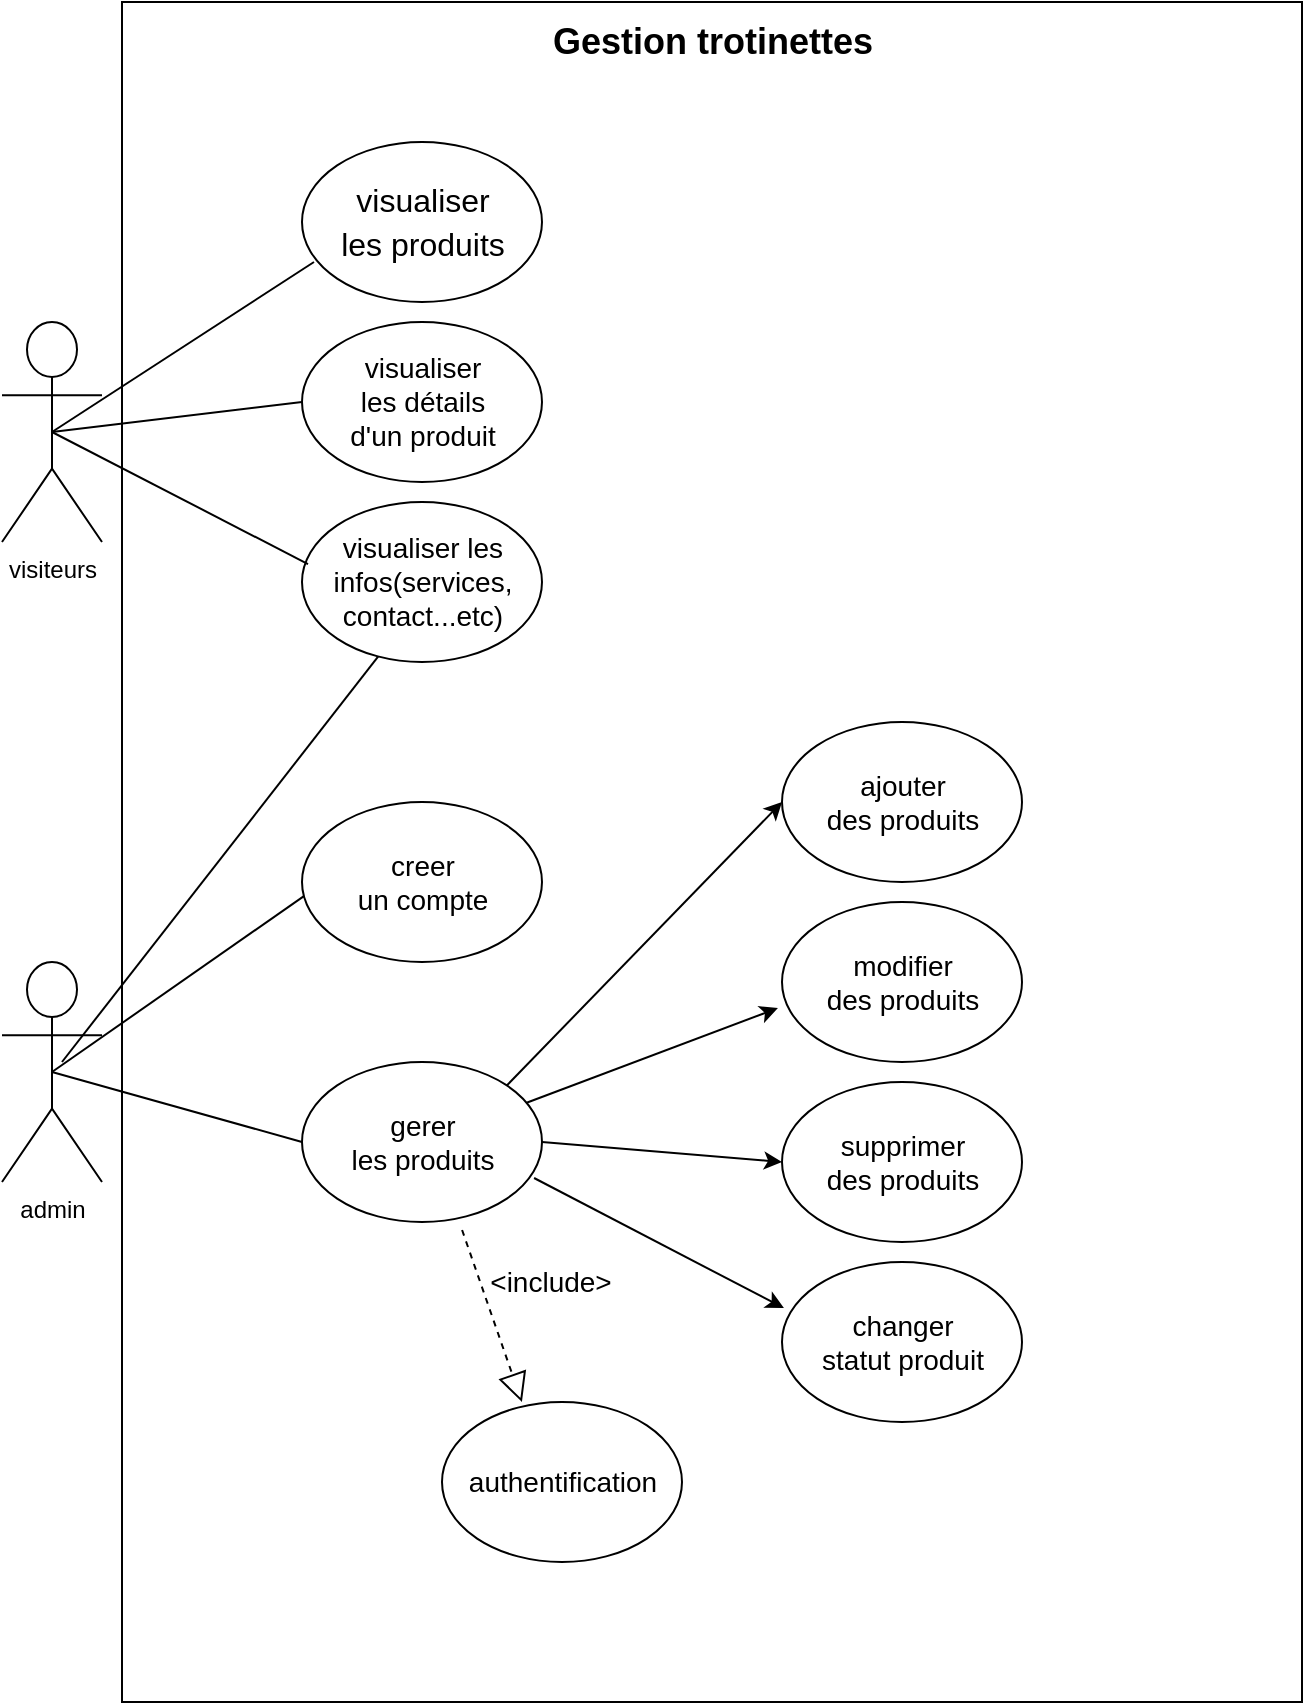 <mxfile version="18.1.2" type="device"><diagram id="MbTlqnEvfuDkFcKtwJdY" name="Page-1"><mxGraphModel dx="782" dy="436" grid="1" gridSize="10" guides="1" tooltips="1" connect="1" arrows="1" fold="1" page="1" pageScale="1" pageWidth="827" pageHeight="1169" math="0" shadow="0"><root><mxCell id="0"/><mxCell id="1" parent="0"/><mxCell id="7tACp_zqDLLzxGkUenzc-1" value="visiteurs" style="shape=umlActor;verticalLabelPosition=bottom;verticalAlign=top;html=1;" parent="1" vertex="1"><mxGeometry x="20" y="240" width="50" height="110" as="geometry"/></mxCell><mxCell id="7tACp_zqDLLzxGkUenzc-3" value="" style="rounded=0;whiteSpace=wrap;html=1;direction=south;" parent="1" vertex="1"><mxGeometry x="80" y="80" width="590" height="850" as="geometry"/></mxCell><mxCell id="7tACp_zqDLLzxGkUenzc-4" value="&lt;b&gt;&lt;font style=&quot;font-size: 18px;&quot;&gt;Gestion trotinettes&lt;/font&gt;&lt;/b&gt;" style="text;html=1;resizable=0;autosize=1;align=center;verticalAlign=middle;points=[];fillColor=none;strokeColor=none;rounded=0;" parent="1" vertex="1"><mxGeometry x="295" y="90" width="160" height="20" as="geometry"/></mxCell><mxCell id="7tACp_zqDLLzxGkUenzc-5" value="" style="ellipse;whiteSpace=wrap;html=1;fontSize=18;" parent="1" vertex="1"><mxGeometry x="170" y="150" width="120" height="80" as="geometry"/></mxCell><mxCell id="7tACp_zqDLLzxGkUenzc-6" value="" style="ellipse;whiteSpace=wrap;html=1;fontSize=18;" parent="1" vertex="1"><mxGeometry x="170" y="240" width="120" height="80" as="geometry"/></mxCell><mxCell id="7tACp_zqDLLzxGkUenzc-8" value="" style="ellipse;whiteSpace=wrap;html=1;fontSize=18;" parent="1" vertex="1"><mxGeometry x="170" y="480" width="120" height="80" as="geometry"/></mxCell><mxCell id="7tACp_zqDLLzxGkUenzc-10" value="" style="ellipse;whiteSpace=wrap;html=1;fontSize=18;" parent="1" vertex="1"><mxGeometry x="170" y="330" width="120" height="80" as="geometry"/></mxCell><mxCell id="7tACp_zqDLLzxGkUenzc-11" value="" style="ellipse;whiteSpace=wrap;html=1;fontSize=18;" parent="1" vertex="1"><mxGeometry x="410" y="440" width="120" height="80" as="geometry"/></mxCell><mxCell id="7tACp_zqDLLzxGkUenzc-12" value="" style="ellipse;whiteSpace=wrap;html=1;fontSize=18;" parent="1" vertex="1"><mxGeometry x="410" y="530" width="120" height="80" as="geometry"/></mxCell><mxCell id="7tACp_zqDLLzxGkUenzc-13" value="" style="ellipse;whiteSpace=wrap;html=1;fontSize=18;" parent="1" vertex="1"><mxGeometry x="410" y="710" width="120" height="80" as="geometry"/></mxCell><mxCell id="7tACp_zqDLLzxGkUenzc-14" value="" style="ellipse;whiteSpace=wrap;html=1;fontSize=18;" parent="1" vertex="1"><mxGeometry x="410" y="620" width="120" height="80" as="geometry"/></mxCell><mxCell id="7tACp_zqDLLzxGkUenzc-15" value="" style="ellipse;whiteSpace=wrap;html=1;fontSize=18;" parent="1" vertex="1"><mxGeometry x="240" y="780" width="120" height="80" as="geometry"/></mxCell><mxCell id="7tACp_zqDLLzxGkUenzc-16" value="" style="ellipse;whiteSpace=wrap;html=1;fontSize=18;" parent="1" vertex="1"><mxGeometry x="170" y="610" width="120" height="80" as="geometry"/></mxCell><mxCell id="7tACp_zqDLLzxGkUenzc-17" value="admin" style="shape=umlActor;verticalLabelPosition=bottom;verticalAlign=top;html=1;" parent="1" vertex="1"><mxGeometry x="20" y="560" width="50" height="110" as="geometry"/></mxCell><mxCell id="7tACp_zqDLLzxGkUenzc-18" value="&lt;font size=&quot;3&quot;&gt;visualiser&lt;br&gt;les produits&lt;br&gt;&lt;/font&gt;" style="text;html=1;resizable=0;autosize=1;align=center;verticalAlign=middle;points=[];fillColor=none;strokeColor=none;rounded=0;fontSize=18;" parent="1" vertex="1"><mxGeometry x="180" y="165" width="100" height="50" as="geometry"/></mxCell><mxCell id="7tACp_zqDLLzxGkUenzc-19" value="&lt;font style=&quot;font-size: 14px;&quot;&gt;visualiser&lt;br&gt;les détails&lt;br&gt;d'un produit&lt;br&gt;&lt;/font&gt;" style="text;html=1;resizable=0;autosize=1;align=center;verticalAlign=middle;points=[];fillColor=none;strokeColor=none;rounded=0;fontSize=10;" parent="1" vertex="1"><mxGeometry x="185" y="260" width="90" height="40" as="geometry"/></mxCell><mxCell id="7tACp_zqDLLzxGkUenzc-20" value="visualiser les&lt;br&gt;infos(services,&lt;br&gt;contact...etc)" style="text;html=1;resizable=0;autosize=1;align=center;verticalAlign=middle;points=[];fillColor=none;strokeColor=none;rounded=0;fontSize=14;" parent="1" vertex="1"><mxGeometry x="180" y="340" width="100" height="60" as="geometry"/></mxCell><mxCell id="7tACp_zqDLLzxGkUenzc-23" value="creer&lt;br&gt;un compte" style="text;html=1;resizable=0;autosize=1;align=center;verticalAlign=middle;points=[];fillColor=none;strokeColor=none;rounded=0;fontSize=14;" parent="1" vertex="1"><mxGeometry x="190" y="500" width="80" height="40" as="geometry"/></mxCell><mxCell id="7tACp_zqDLLzxGkUenzc-24" value="gerer&lt;br&gt;les produits" style="text;html=1;resizable=0;autosize=1;align=center;verticalAlign=middle;points=[];fillColor=none;strokeColor=none;rounded=0;fontSize=14;" parent="1" vertex="1"><mxGeometry x="185" y="630" width="90" height="40" as="geometry"/></mxCell><mxCell id="7tACp_zqDLLzxGkUenzc-26" value="ajouter&lt;br&gt;des produits" style="text;html=1;resizable=0;autosize=1;align=center;verticalAlign=middle;points=[];fillColor=none;strokeColor=none;rounded=0;fontSize=14;" parent="1" vertex="1"><mxGeometry x="425" y="460" width="90" height="40" as="geometry"/></mxCell><mxCell id="7tACp_zqDLLzxGkUenzc-27" value="modifier&lt;br&gt;des produits" style="text;html=1;resizable=0;autosize=1;align=center;verticalAlign=middle;points=[];fillColor=none;strokeColor=none;rounded=0;fontSize=14;" parent="1" vertex="1"><mxGeometry x="425" y="550" width="90" height="40" as="geometry"/></mxCell><mxCell id="7tACp_zqDLLzxGkUenzc-28" value="supprimer&lt;br&gt;des produits" style="text;html=1;resizable=0;autosize=1;align=center;verticalAlign=middle;points=[];fillColor=none;strokeColor=none;rounded=0;fontSize=14;" parent="1" vertex="1"><mxGeometry x="425" y="640" width="90" height="40" as="geometry"/></mxCell><mxCell id="7tACp_zqDLLzxGkUenzc-29" value="changer&lt;br&gt;statut produit" style="text;html=1;resizable=0;autosize=1;align=center;verticalAlign=middle;points=[];fillColor=none;strokeColor=none;rounded=0;fontSize=14;" parent="1" vertex="1"><mxGeometry x="420" y="730" width="100" height="40" as="geometry"/></mxCell><mxCell id="7tACp_zqDLLzxGkUenzc-30" value="authentification" style="text;html=1;resizable=0;autosize=1;align=center;verticalAlign=middle;points=[];fillColor=none;strokeColor=none;rounded=0;fontSize=14;" parent="1" vertex="1"><mxGeometry x="245" y="810" width="110" height="20" as="geometry"/></mxCell><mxCell id="7tACp_zqDLLzxGkUenzc-34" value="" style="endArrow=block;dashed=1;endFill=0;endSize=12;html=1;rounded=0;fontSize=14;entryX=0.333;entryY=0;entryDx=0;entryDy=0;entryPerimeter=0;exitX=0.667;exitY=1.05;exitDx=0;exitDy=0;exitPerimeter=0;" parent="1" source="7tACp_zqDLLzxGkUenzc-16" target="7tACp_zqDLLzxGkUenzc-15" edge="1"><mxGeometry width="160" relative="1" as="geometry"><mxPoint x="230" y="700" as="sourcePoint"/><mxPoint x="390" y="700" as="targetPoint"/></mxGeometry></mxCell><mxCell id="7tACp_zqDLLzxGkUenzc-35" value="&amp;lt;include&amp;gt;" style="text;html=1;resizable=0;autosize=1;align=center;verticalAlign=middle;points=[];fillColor=none;strokeColor=none;rounded=0;fontSize=14;" parent="1" vertex="1"><mxGeometry x="254" y="710" width="80" height="20" as="geometry"/></mxCell><mxCell id="7tACp_zqDLLzxGkUenzc-36" value="" style="endArrow=none;html=1;rounded=0;fontSize=14;exitX=0.5;exitY=0.5;exitDx=0;exitDy=0;exitPerimeter=0;entryX=-0.04;entryY=0.9;entryDx=0;entryDy=0;entryPerimeter=0;" parent="1" source="7tACp_zqDLLzxGkUenzc-1" target="7tACp_zqDLLzxGkUenzc-18" edge="1"><mxGeometry width="50" height="50" relative="1" as="geometry"><mxPoint x="100" y="290" as="sourcePoint"/><mxPoint x="150" y="240" as="targetPoint"/></mxGeometry></mxCell><mxCell id="7tACp_zqDLLzxGkUenzc-37" value="" style="endArrow=none;html=1;rounded=0;fontSize=14;exitX=0.5;exitY=0.5;exitDx=0;exitDy=0;exitPerimeter=0;entryX=0;entryY=0.5;entryDx=0;entryDy=0;" parent="1" source="7tACp_zqDLLzxGkUenzc-1" target="7tACp_zqDLLzxGkUenzc-6" edge="1"><mxGeometry width="50" height="50" relative="1" as="geometry"><mxPoint x="70" y="345" as="sourcePoint"/><mxPoint x="140.711" y="295" as="targetPoint"/></mxGeometry></mxCell><mxCell id="7tACp_zqDLLzxGkUenzc-38" value="" style="endArrow=none;html=1;rounded=0;fontSize=14;exitX=0.5;exitY=0.5;exitDx=0;exitDy=0;exitPerimeter=0;entryX=0.025;entryY=0.388;entryDx=0;entryDy=0;entryPerimeter=0;" parent="1" source="7tACp_zqDLLzxGkUenzc-1" target="7tACp_zqDLLzxGkUenzc-10" edge="1"><mxGeometry width="50" height="50" relative="1" as="geometry"><mxPoint x="110" y="390" as="sourcePoint"/><mxPoint x="160" y="340" as="targetPoint"/></mxGeometry></mxCell><mxCell id="7tACp_zqDLLzxGkUenzc-40" value="" style="endArrow=none;html=1;rounded=0;fontSize=14;exitX=0.5;exitY=0.5;exitDx=0;exitDy=0;exitPerimeter=0;entryX=0.008;entryY=0.588;entryDx=0;entryDy=0;entryPerimeter=0;" parent="1" source="7tACp_zqDLLzxGkUenzc-17" target="7tACp_zqDLLzxGkUenzc-8" edge="1"><mxGeometry width="50" height="50" relative="1" as="geometry"><mxPoint x="110" y="640" as="sourcePoint"/><mxPoint x="160" y="590" as="targetPoint"/></mxGeometry></mxCell><mxCell id="7tACp_zqDLLzxGkUenzc-41" value="" style="endArrow=none;html=1;rounded=0;fontSize=14;exitX=0.5;exitY=0.5;exitDx=0;exitDy=0;exitPerimeter=0;entryX=0;entryY=0.5;entryDx=0;entryDy=0;" parent="1" source="7tACp_zqDLLzxGkUenzc-17" target="7tACp_zqDLLzxGkUenzc-16" edge="1"><mxGeometry width="50" height="50" relative="1" as="geometry"><mxPoint x="110" y="670" as="sourcePoint"/><mxPoint x="160" y="620" as="targetPoint"/></mxGeometry></mxCell><mxCell id="7tACp_zqDLLzxGkUenzc-42" value="" style="endArrow=classic;html=1;rounded=0;fontSize=14;exitX=1;exitY=0;exitDx=0;exitDy=0;entryX=0;entryY=0.5;entryDx=0;entryDy=0;" parent="1" source="7tACp_zqDLLzxGkUenzc-16" target="7tACp_zqDLLzxGkUenzc-11" edge="1"><mxGeometry width="50" height="50" relative="1" as="geometry"><mxPoint x="320" y="630" as="sourcePoint"/><mxPoint x="370" y="580" as="targetPoint"/></mxGeometry></mxCell><mxCell id="7tACp_zqDLLzxGkUenzc-43" value="" style="endArrow=classic;html=1;rounded=0;fontSize=14;entryX=-0.017;entryY=0.663;entryDx=0;entryDy=0;entryPerimeter=0;" parent="1" source="7tACp_zqDLLzxGkUenzc-16" target="7tACp_zqDLLzxGkUenzc-12" edge="1"><mxGeometry width="50" height="50" relative="1" as="geometry"><mxPoint x="330" y="650" as="sourcePoint"/><mxPoint x="380" y="600" as="targetPoint"/></mxGeometry></mxCell><mxCell id="7tACp_zqDLLzxGkUenzc-44" value="" style="endArrow=classic;html=1;rounded=0;fontSize=14;exitX=1;exitY=0.5;exitDx=0;exitDy=0;entryX=0;entryY=0.5;entryDx=0;entryDy=0;" parent="1" source="7tACp_zqDLLzxGkUenzc-16" target="7tACp_zqDLLzxGkUenzc-14" edge="1"><mxGeometry width="50" height="50" relative="1" as="geometry"><mxPoint x="340" y="700" as="sourcePoint"/><mxPoint x="390" y="650" as="targetPoint"/></mxGeometry></mxCell><mxCell id="7tACp_zqDLLzxGkUenzc-45" value="" style="endArrow=classic;html=1;rounded=0;fontSize=14;exitX=0.967;exitY=0.725;exitDx=0;exitDy=0;exitPerimeter=0;entryX=0.008;entryY=0.288;entryDx=0;entryDy=0;entryPerimeter=0;" parent="1" source="7tACp_zqDLLzxGkUenzc-16" target="7tACp_zqDLLzxGkUenzc-13" edge="1"><mxGeometry width="50" height="50" relative="1" as="geometry"><mxPoint x="330" y="720" as="sourcePoint"/><mxPoint x="380" y="670" as="targetPoint"/></mxGeometry></mxCell><mxCell id="gR3BSRtQIzl3sQDy8P-N-1" value="" style="endArrow=none;html=1;rounded=0;fontSize=14;entryX=0.317;entryY=0.967;entryDx=0;entryDy=0;entryPerimeter=0;" edge="1" parent="1" target="7tACp_zqDLLzxGkUenzc-10"><mxGeometry width="50" height="50" relative="1" as="geometry"><mxPoint x="50" y="610" as="sourcePoint"/><mxPoint x="190.0" y="410.0" as="targetPoint"/></mxGeometry></mxCell></root></mxGraphModel></diagram></mxfile>